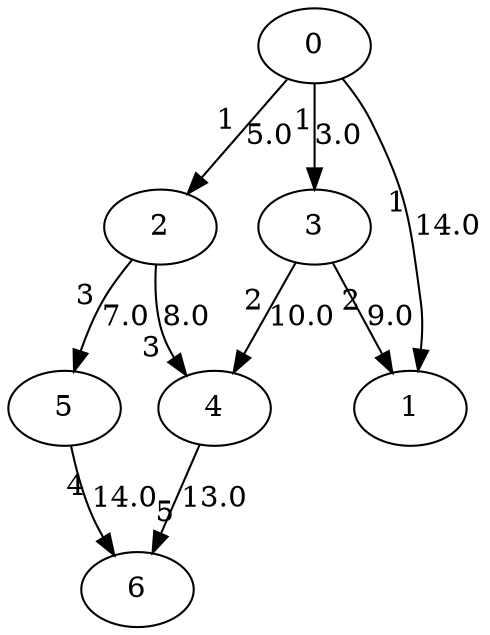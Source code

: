 digraph g {
0 -> 2[label = 5.0][xlabel = 1]
0 -> 3[label = 3.0][xlabel = 1]
0 -> 1[label = 14.0][xlabel = 1]
3 -> 4[label = 10.0][xlabel = 2]
3 -> 1[label = 9.0][xlabel = 2]
2 -> 5[label = 7.0][xlabel = 3]
2 -> 4[label = 8.0][xlabel = 3]
5 -> 6[label = 14.0][xlabel = 4]
4 -> 6[label = 13.0][xlabel = 5]
}
